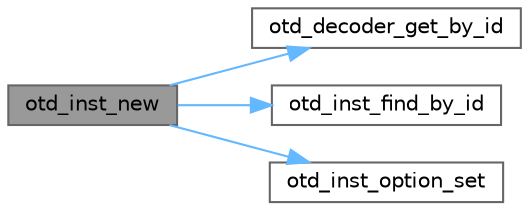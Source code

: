 digraph "otd_inst_new"
{
 // LATEX_PDF_SIZE
  bgcolor="transparent";
  edge [fontname=Helvetica,fontsize=10,labelfontname=Helvetica,labelfontsize=10];
  node [fontname=Helvetica,fontsize=10,shape=box,height=0.2,width=0.4];
  rankdir="LR";
  Node1 [id="Node000001",label="otd_inst_new",height=0.2,width=0.4,color="gray40", fillcolor="grey60", style="filled", fontcolor="black",tooltip="Create a new protocol decoder instance."];
  Node1 -> Node2 [id="edge1_Node000001_Node000002",color="steelblue1",style="solid",tooltip=" "];
  Node2 [id="Node000002",label="otd_decoder_get_by_id",height=0.2,width=0.4,color="grey40", fillcolor="white", style="filled",URL="$a00083.html#gad7e0a74c1ce3f48fa47b1c3ce1255fdf",tooltip="Get the decoder with the specified ID."];
  Node1 -> Node3 [id="edge2_Node000001_Node000003",color="steelblue1",style="solid",tooltip=" "];
  Node3 [id="Node000003",label="otd_inst_find_by_id",height=0.2,width=0.4,color="grey40", fillcolor="white", style="filled",URL="$a00085.html#ga85fb36f5ae3affa7f4c89f129f51f637",tooltip="Find a decoder instance by its instance ID."];
  Node1 -> Node4 [id="edge3_Node000001_Node000004",color="steelblue1",style="solid",tooltip=" "];
  Node4 [id="Node000004",label="otd_inst_option_set",height=0.2,width=0.4,color="grey40", fillcolor="white", style="filled",URL="$a00085.html#ga465fa07a525a264e429dfbccb2abe3c6",tooltip="Set one or more options in a decoder instance."];
}
